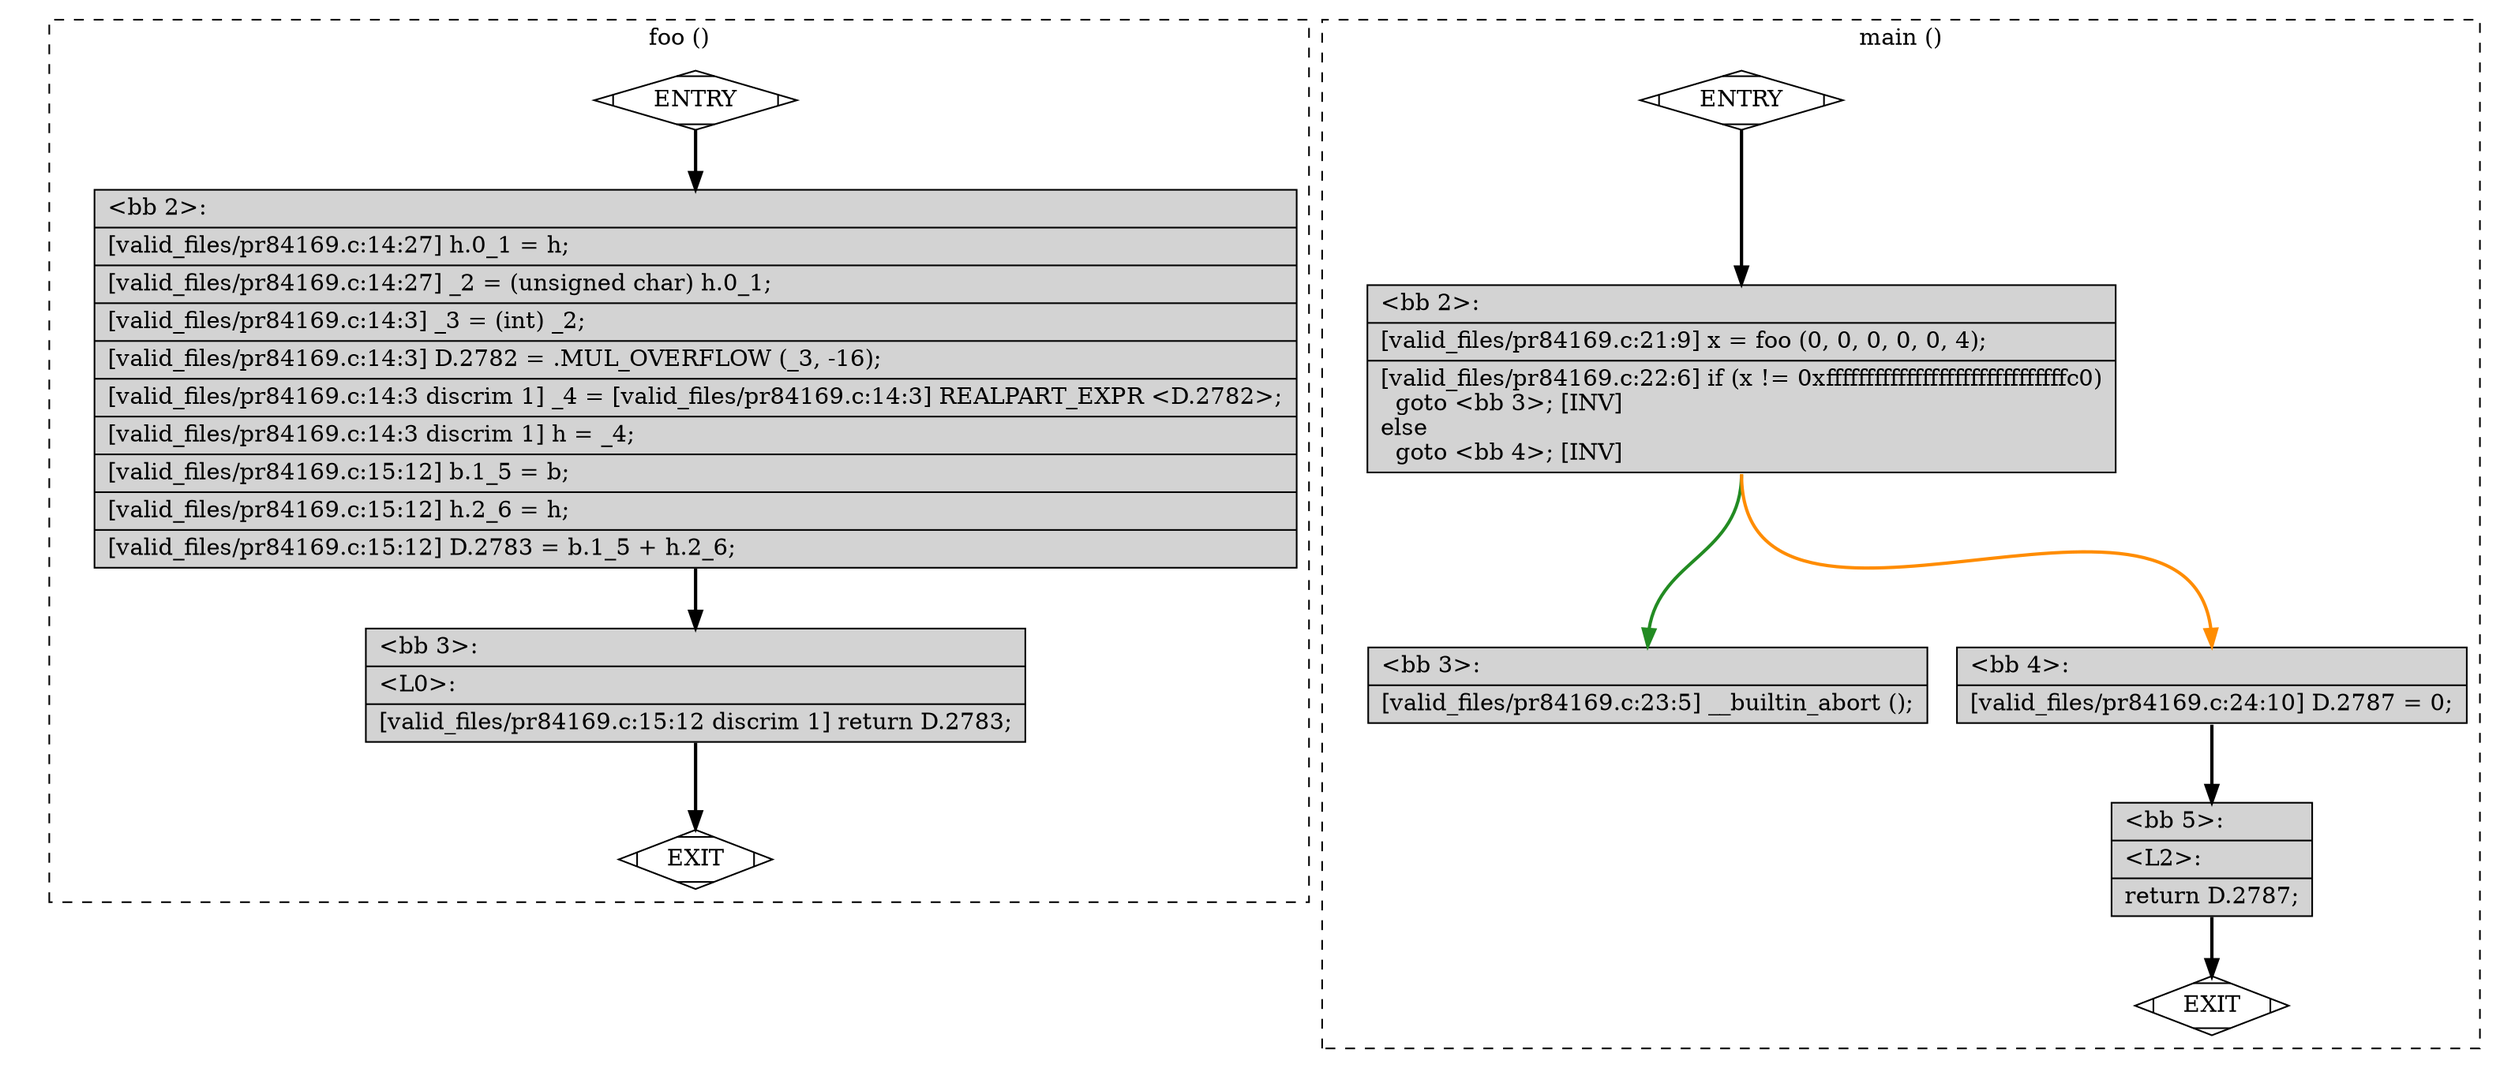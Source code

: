 digraph "a-pr84169.c.015t.cfg" {
overlap=false;
subgraph "cluster_foo" {
	style="dashed";
	color="black";
	label="foo ()";
	fn_0_basic_block_0 [shape=Mdiamond,style=filled,fillcolor=white,label="ENTRY"];

	fn_0_basic_block_1 [shape=Mdiamond,style=filled,fillcolor=white,label="EXIT"];

	fn_0_basic_block_2 [shape=record,style=filled,fillcolor=lightgrey,label="{\<bb\ 2\>:\l\
|[valid_files/pr84169.c:14:27]\ h.0_1\ =\ h;\l\
|[valid_files/pr84169.c:14:27]\ _2\ =\ (unsigned\ char)\ h.0_1;\l\
|[valid_files/pr84169.c:14:3]\ _3\ =\ (int)\ _2;\l\
|[valid_files/pr84169.c:14:3]\ D.2782\ =\ .MUL_OVERFLOW\ (_3,\ -16);\l\
|[valid_files/pr84169.c:14:3\ discrim\ 1]\ _4\ =\ [valid_files/pr84169.c:14:3]\ REALPART_EXPR\ \<D.2782\>;\l\
|[valid_files/pr84169.c:14:3\ discrim\ 1]\ h\ =\ _4;\l\
|[valid_files/pr84169.c:15:12]\ b.1_5\ =\ b;\l\
|[valid_files/pr84169.c:15:12]\ h.2_6\ =\ h;\l\
|[valid_files/pr84169.c:15:12]\ D.2783\ =\ b.1_5\ +\ h.2_6;\l\
}"];

	fn_0_basic_block_3 [shape=record,style=filled,fillcolor=lightgrey,label="{\<bb\ 3\>:\l\
|\<L0\>:\l\
|[valid_files/pr84169.c:15:12\ discrim\ 1]\ return\ D.2783;\l\
}"];

	fn_0_basic_block_0:s -> fn_0_basic_block_2:n [style="solid,bold",color=black,weight=100,constraint=true];
	fn_0_basic_block_2:s -> fn_0_basic_block_3:n [style="solid,bold",color=black,weight=100,constraint=true];
	fn_0_basic_block_3:s -> fn_0_basic_block_1:n [style="solid,bold",color=black,weight=10,constraint=true];
	fn_0_basic_block_0:s -> fn_0_basic_block_1:n [style="invis",constraint=true];
}
subgraph "cluster_main" {
	style="dashed";
	color="black";
	label="main ()";
	fn_1_basic_block_0 [shape=Mdiamond,style=filled,fillcolor=white,label="ENTRY"];

	fn_1_basic_block_1 [shape=Mdiamond,style=filled,fillcolor=white,label="EXIT"];

	fn_1_basic_block_2 [shape=record,style=filled,fillcolor=lightgrey,label="{\<bb\ 2\>:\l\
|[valid_files/pr84169.c:21:9]\ x\ =\ foo\ (0,\ 0,\ 0,\ 0,\ 0,\ 4);\l\
|[valid_files/pr84169.c:22:6]\ if\ (x\ !=\ 0xffffffffffffffffffffffffffffffc0)\l\
\ \ goto\ \<bb\ 3\>;\ [INV]\l\
else\l\
\ \ goto\ \<bb\ 4\>;\ [INV]\l\
}"];

	fn_1_basic_block_3 [shape=record,style=filled,fillcolor=lightgrey,label="{\<bb\ 3\>:\l\
|[valid_files/pr84169.c:23:5]\ __builtin_abort\ ();\l\
}"];

	fn_1_basic_block_4 [shape=record,style=filled,fillcolor=lightgrey,label="{\<bb\ 4\>:\l\
|[valid_files/pr84169.c:24:10]\ D.2787\ =\ 0;\l\
}"];

	fn_1_basic_block_5 [shape=record,style=filled,fillcolor=lightgrey,label="{\<bb\ 5\>:\l\
|\<L2\>:\l\
|return\ D.2787;\l\
}"];

	fn_1_basic_block_0:s -> fn_1_basic_block_2:n [style="solid,bold",color=black,weight=100,constraint=true];
	fn_1_basic_block_2:s -> fn_1_basic_block_3:n [style="solid,bold",color=forestgreen,weight=10,constraint=true];
	fn_1_basic_block_2:s -> fn_1_basic_block_4:n [style="solid,bold",color=darkorange,weight=10,constraint=true];
	fn_1_basic_block_4:s -> fn_1_basic_block_5:n [style="solid,bold",color=black,weight=100,constraint=true];
	fn_1_basic_block_5:s -> fn_1_basic_block_1:n [style="solid,bold",color=black,weight=10,constraint=true];
	fn_1_basic_block_0:s -> fn_1_basic_block_1:n [style="invis",constraint=true];
}
}
